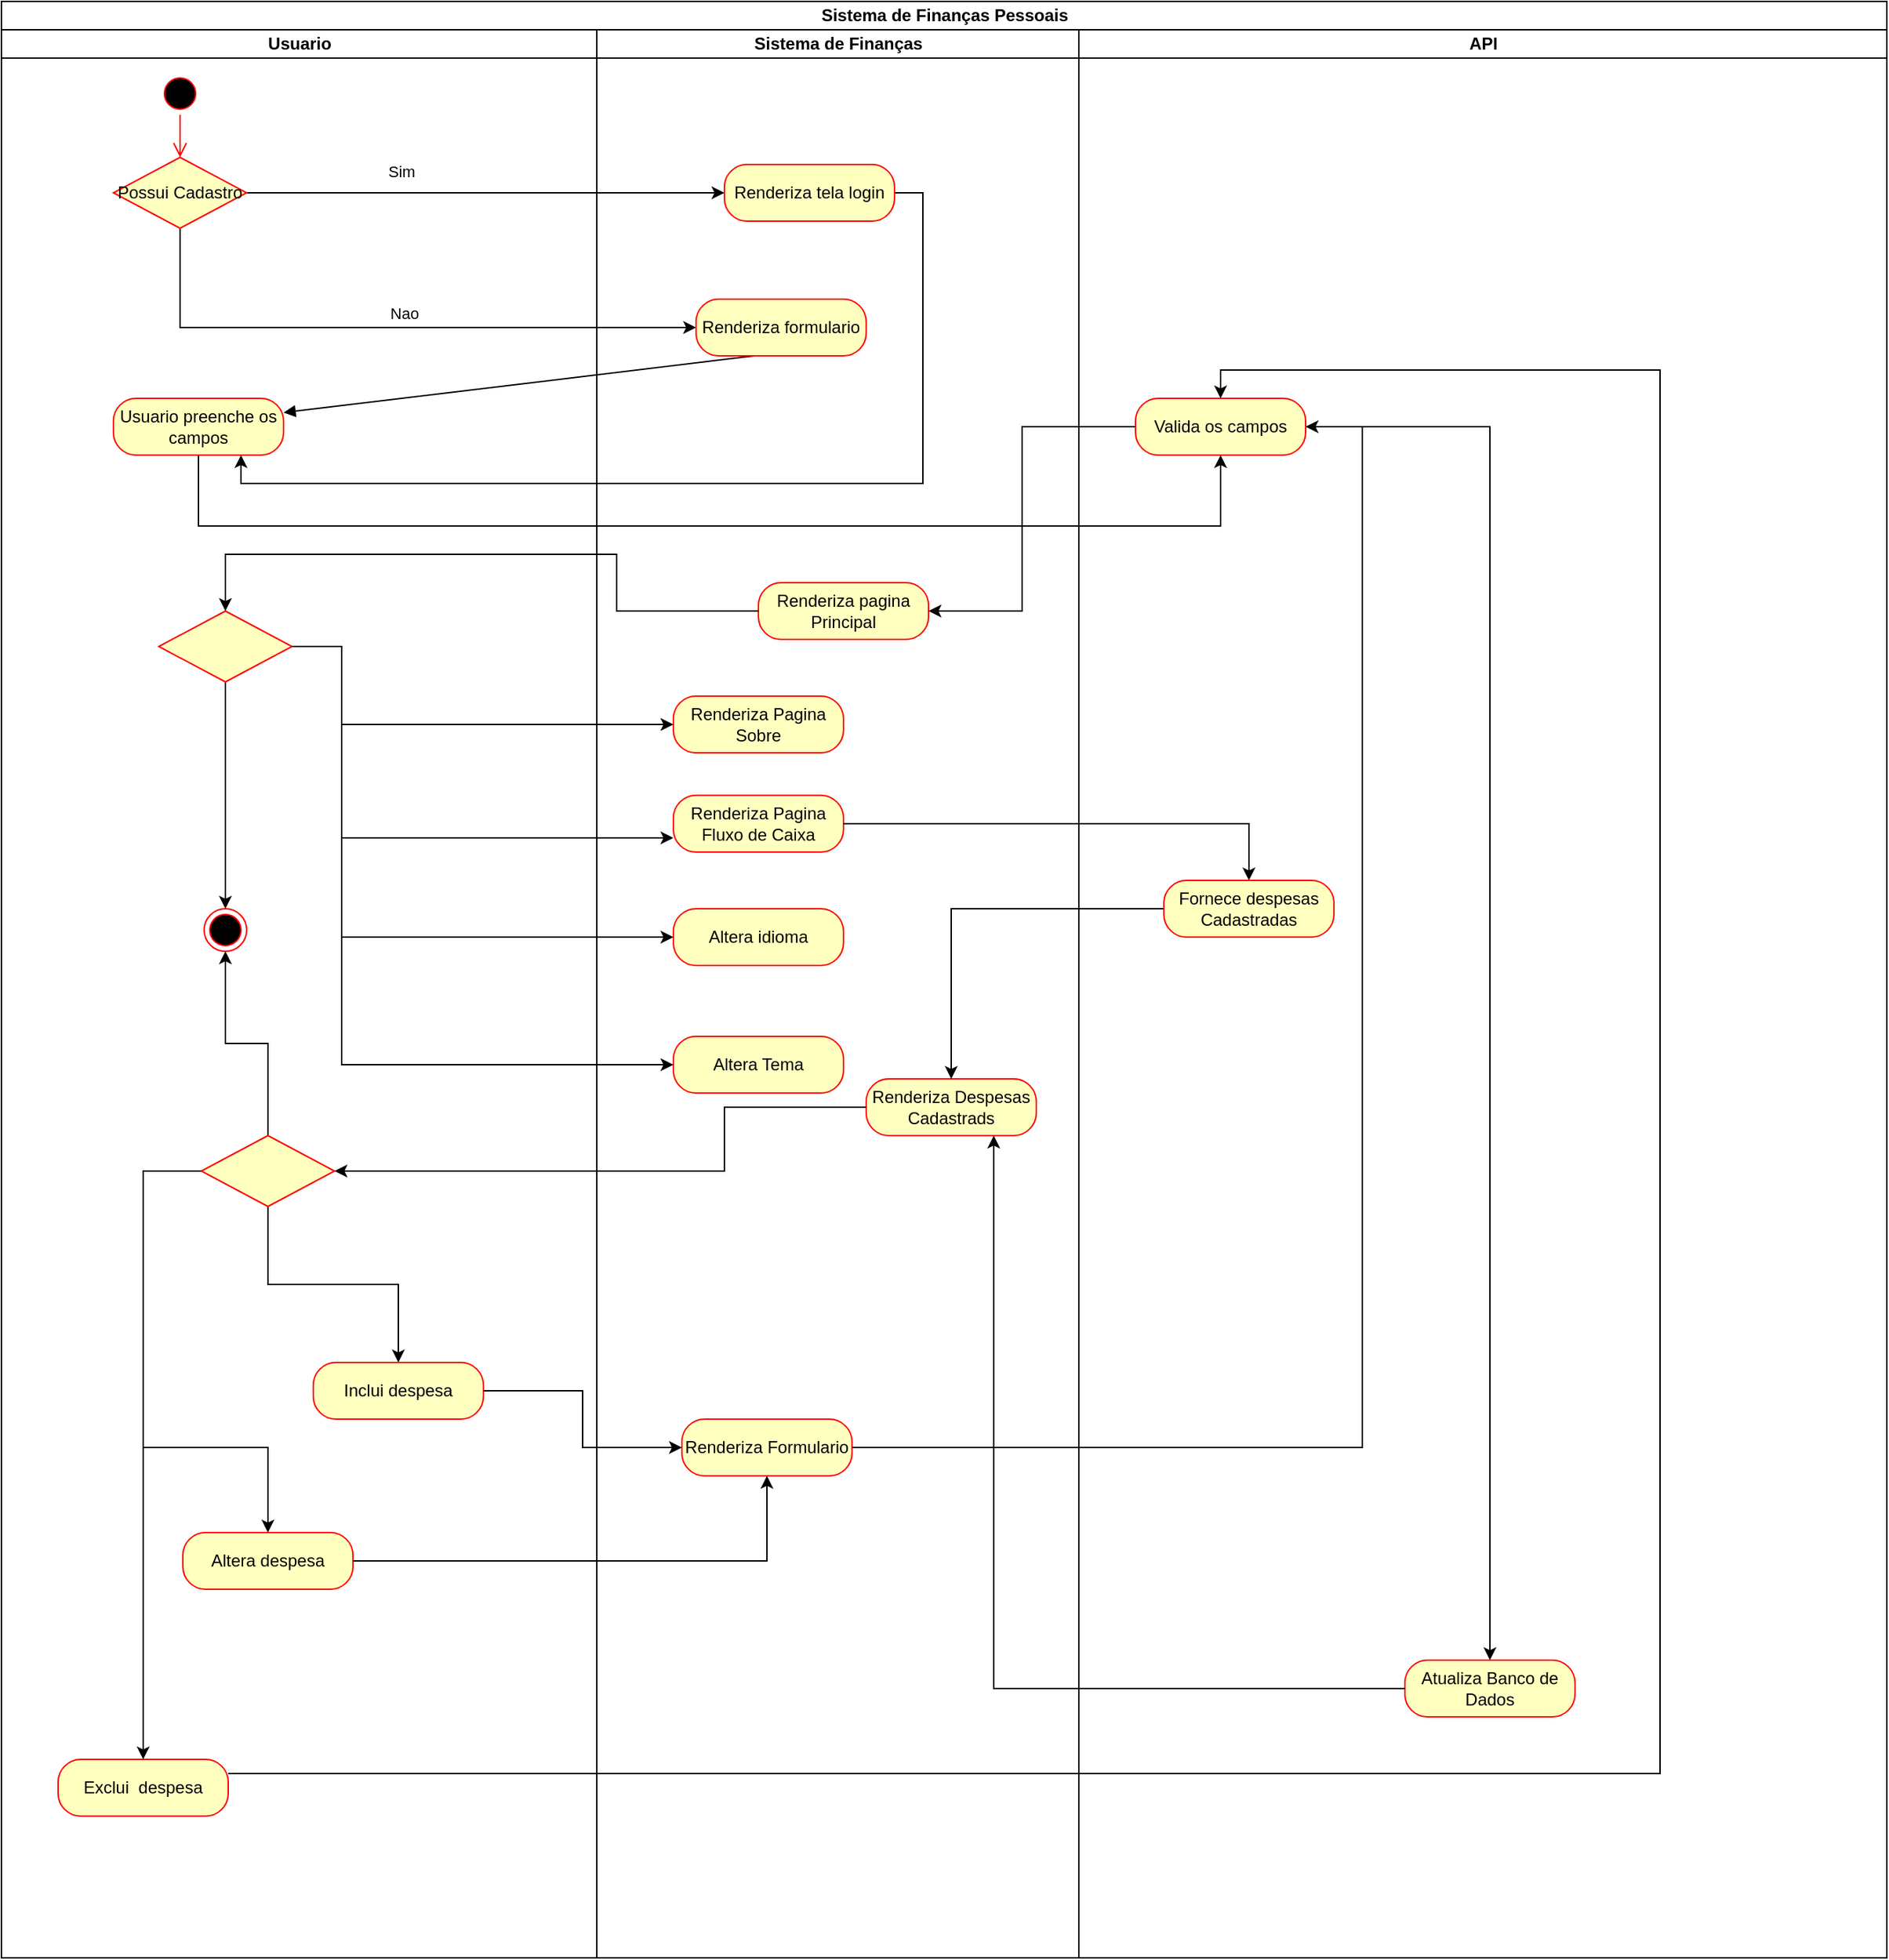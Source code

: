 <mxfile version="13.1.14" type="device"><diagram id="MltDcvICyytDoXgS4gsB" name="Page-1"><mxGraphModel dx="1094" dy="747" grid="1" gridSize="10" guides="1" tooltips="1" connect="1" arrows="1" fold="1" page="1" pageScale="1" pageWidth="827" pageHeight="1169" math="0" shadow="0"><root><mxCell id="0"/><mxCell id="1" parent="0"/><mxCell id="fEoarmlSWMrvtzrIugMK-1" value="Sistema de Finanças Pessoais" style="swimlane;html=1;childLayout=stackLayout;resizeParent=1;resizeParentMax=0;startSize=20;aspect=fixed;" vertex="1" parent="1"><mxGeometry x="40" y="60" width="1330" height="1380" as="geometry"/></mxCell><mxCell id="fEoarmlSWMrvtzrIugMK-49" value="Nao" style="edgeStyle=orthogonalEdgeStyle;rounded=0;orthogonalLoop=1;jettySize=auto;html=1;entryX=0;entryY=0.5;entryDx=0;entryDy=0;exitX=0.5;exitY=1;exitDx=0;exitDy=0;" edge="1" parent="fEoarmlSWMrvtzrIugMK-1" source="fEoarmlSWMrvtzrIugMK-41" target="fEoarmlSWMrvtzrIugMK-47"><mxGeometry x="0.051" y="10" relative="1" as="geometry"><mxPoint as="offset"/></mxGeometry></mxCell><mxCell id="fEoarmlSWMrvtzrIugMK-52" value="" style="html=1;verticalAlign=bottom;endArrow=block;entryX=1;entryY=0.25;entryDx=0;entryDy=0;exitX=0.342;exitY=1;exitDx=0;exitDy=0;exitPerimeter=0;" edge="1" parent="fEoarmlSWMrvtzrIugMK-1" source="fEoarmlSWMrvtzrIugMK-47" target="fEoarmlSWMrvtzrIugMK-50"><mxGeometry width="80" relative="1" as="geometry"><mxPoint x="280" y="150" as="sourcePoint"/><mxPoint x="360" y="150" as="targetPoint"/></mxGeometry></mxCell><mxCell id="fEoarmlSWMrvtzrIugMK-54" value="Sim" style="edgeStyle=orthogonalEdgeStyle;rounded=0;orthogonalLoop=1;jettySize=auto;html=1;entryX=0;entryY=0.5;entryDx=0;entryDy=0;" edge="1" parent="fEoarmlSWMrvtzrIugMK-1" source="fEoarmlSWMrvtzrIugMK-41" target="fEoarmlSWMrvtzrIugMK-53"><mxGeometry x="-0.356" y="15" relative="1" as="geometry"><mxPoint as="offset"/></mxGeometry></mxCell><mxCell id="fEoarmlSWMrvtzrIugMK-56" style="edgeStyle=orthogonalEdgeStyle;rounded=0;orthogonalLoop=1;jettySize=auto;html=1;entryX=0.75;entryY=1;entryDx=0;entryDy=0;" edge="1" parent="fEoarmlSWMrvtzrIugMK-1" source="fEoarmlSWMrvtzrIugMK-53" target="fEoarmlSWMrvtzrIugMK-50"><mxGeometry relative="1" as="geometry"><Array as="points"><mxPoint x="650" y="135"/><mxPoint x="650" y="340"/><mxPoint x="169" y="340"/></Array></mxGeometry></mxCell><mxCell id="fEoarmlSWMrvtzrIugMK-58" style="edgeStyle=orthogonalEdgeStyle;rounded=0;orthogonalLoop=1;jettySize=auto;html=1;entryX=0.5;entryY=1;entryDx=0;entryDy=0;" edge="1" parent="fEoarmlSWMrvtzrIugMK-1" source="fEoarmlSWMrvtzrIugMK-50" target="fEoarmlSWMrvtzrIugMK-57"><mxGeometry relative="1" as="geometry"><Array as="points"><mxPoint x="139" y="370"/><mxPoint x="860" y="370"/></Array></mxGeometry></mxCell><mxCell id="fEoarmlSWMrvtzrIugMK-2" value="Usuario" style="swimlane;html=1;startSize=20;" vertex="1" parent="fEoarmlSWMrvtzrIugMK-1"><mxGeometry y="20" width="420" height="1360" as="geometry"/></mxCell><mxCell id="fEoarmlSWMrvtzrIugMK-107" value="Exclui&amp;nbsp; despesa" style="rounded=1;whiteSpace=wrap;html=1;arcSize=40;fontColor=#000000;fillColor=#ffffc0;strokeColor=#ff0000;" vertex="1" parent="fEoarmlSWMrvtzrIugMK-2"><mxGeometry x="40" y="1220" width="120" height="40" as="geometry"/></mxCell><mxCell id="fEoarmlSWMrvtzrIugMK-5" value="" style="ellipse;html=1;shape=startState;fillColor=#000000;strokeColor=#ff0000;" vertex="1" parent="fEoarmlSWMrvtzrIugMK-2"><mxGeometry x="111" y="30" width="30" height="30" as="geometry"/></mxCell><mxCell id="fEoarmlSWMrvtzrIugMK-6" value="" style="edgeStyle=orthogonalEdgeStyle;html=1;verticalAlign=bottom;endArrow=open;endSize=8;strokeColor=#ff0000;entryX=0.5;entryY=0;entryDx=0;entryDy=0;" edge="1" source="fEoarmlSWMrvtzrIugMK-5" parent="fEoarmlSWMrvtzrIugMK-2" target="fEoarmlSWMrvtzrIugMK-41"><mxGeometry relative="1" as="geometry"><mxPoint x="126" y="100" as="targetPoint"/></mxGeometry></mxCell><mxCell id="fEoarmlSWMrvtzrIugMK-41" value="Possui Cadastro" style="rhombus;whiteSpace=wrap;html=1;fillColor=#ffffc0;strokeColor=#ff0000;" vertex="1" parent="fEoarmlSWMrvtzrIugMK-2"><mxGeometry x="79" y="90" width="94" height="50" as="geometry"/></mxCell><mxCell id="fEoarmlSWMrvtzrIugMK-50" value="Usuario preenche os campos" style="rounded=1;whiteSpace=wrap;html=1;arcSize=40;fontColor=#000000;fillColor=#ffffc0;strokeColor=#ff0000;" vertex="1" parent="fEoarmlSWMrvtzrIugMK-2"><mxGeometry x="79" y="260" width="120" height="40" as="geometry"/></mxCell><mxCell id="fEoarmlSWMrvtzrIugMK-127" style="edgeStyle=orthogonalEdgeStyle;rounded=0;orthogonalLoop=1;jettySize=auto;html=1;entryX=0.5;entryY=0;entryDx=0;entryDy=0;" edge="1" parent="fEoarmlSWMrvtzrIugMK-2" source="fEoarmlSWMrvtzrIugMK-79" target="fEoarmlSWMrvtzrIugMK-91"><mxGeometry relative="1" as="geometry"/></mxCell><mxCell id="fEoarmlSWMrvtzrIugMK-79" value="" style="rhombus;whiteSpace=wrap;html=1;fillColor=#ffffc0;strokeColor=#ff0000;" vertex="1" parent="fEoarmlSWMrvtzrIugMK-2"><mxGeometry x="111" y="410" width="94" height="50" as="geometry"/></mxCell><mxCell id="fEoarmlSWMrvtzrIugMK-111" style="edgeStyle=orthogonalEdgeStyle;rounded=0;orthogonalLoop=1;jettySize=auto;html=1;entryX=0.5;entryY=0;entryDx=0;entryDy=0;" edge="1" parent="fEoarmlSWMrvtzrIugMK-2" source="fEoarmlSWMrvtzrIugMK-102" target="fEoarmlSWMrvtzrIugMK-105"><mxGeometry relative="1" as="geometry"><Array as="points"><mxPoint x="100" y="805"/><mxPoint x="100" y="1000"/><mxPoint x="188" y="1000"/></Array></mxGeometry></mxCell><mxCell id="fEoarmlSWMrvtzrIugMK-91" value="" style="ellipse;html=1;shape=endState;fillColor=#000000;strokeColor=#ff0000;" vertex="1" parent="fEoarmlSWMrvtzrIugMK-2"><mxGeometry x="143" y="620" width="30" height="30" as="geometry"/></mxCell><mxCell id="fEoarmlSWMrvtzrIugMK-105" value="Altera despesa" style="rounded=1;whiteSpace=wrap;html=1;arcSize=40;fontColor=#000000;fillColor=#ffffc0;strokeColor=#ff0000;" vertex="1" parent="fEoarmlSWMrvtzrIugMK-2"><mxGeometry x="128" y="1060" width="120" height="40" as="geometry"/></mxCell><mxCell id="fEoarmlSWMrvtzrIugMK-124" style="edgeStyle=orthogonalEdgeStyle;rounded=0;orthogonalLoop=1;jettySize=auto;html=1;entryX=0.5;entryY=0;entryDx=0;entryDy=0;" edge="1" parent="fEoarmlSWMrvtzrIugMK-2" source="fEoarmlSWMrvtzrIugMK-102" target="fEoarmlSWMrvtzrIugMK-123"><mxGeometry relative="1" as="geometry"/></mxCell><mxCell id="fEoarmlSWMrvtzrIugMK-126" style="edgeStyle=orthogonalEdgeStyle;rounded=0;orthogonalLoop=1;jettySize=auto;html=1;entryX=0.5;entryY=1;entryDx=0;entryDy=0;" edge="1" parent="fEoarmlSWMrvtzrIugMK-2" source="fEoarmlSWMrvtzrIugMK-102" target="fEoarmlSWMrvtzrIugMK-91"><mxGeometry relative="1" as="geometry"/></mxCell><mxCell id="fEoarmlSWMrvtzrIugMK-102" value="" style="rhombus;whiteSpace=wrap;html=1;fillColor=#ffffc0;strokeColor=#ff0000;" vertex="1" parent="fEoarmlSWMrvtzrIugMK-2"><mxGeometry x="141" y="780" width="94" height="50" as="geometry"/></mxCell><mxCell id="fEoarmlSWMrvtzrIugMK-110" style="edgeStyle=orthogonalEdgeStyle;rounded=0;orthogonalLoop=1;jettySize=auto;html=1;" edge="1" parent="fEoarmlSWMrvtzrIugMK-2" source="fEoarmlSWMrvtzrIugMK-102" target="fEoarmlSWMrvtzrIugMK-107"><mxGeometry relative="1" as="geometry"><Array as="points"><mxPoint x="100" y="805"/></Array></mxGeometry></mxCell><mxCell id="fEoarmlSWMrvtzrIugMK-123" value="Inclui despesa" style="rounded=1;whiteSpace=wrap;html=1;arcSize=40;fontColor=#000000;fillColor=#ffffc0;strokeColor=#ff0000;" vertex="1" parent="fEoarmlSWMrvtzrIugMK-2"><mxGeometry x="220" y="940" width="120" height="40" as="geometry"/></mxCell><mxCell id="fEoarmlSWMrvtzrIugMK-3" value="Sistema de Finanças" style="swimlane;html=1;startSize=20;" vertex="1" parent="fEoarmlSWMrvtzrIugMK-1"><mxGeometry x="420" y="20" width="340" height="1360" as="geometry"/></mxCell><mxCell id="fEoarmlSWMrvtzrIugMK-83" value="Renderiza Pagina Sobre" style="rounded=1;whiteSpace=wrap;html=1;arcSize=40;fontColor=#000000;fillColor=#ffffc0;strokeColor=#ff0000;" vertex="1" parent="fEoarmlSWMrvtzrIugMK-3"><mxGeometry x="54" y="470" width="120" height="40" as="geometry"/></mxCell><mxCell id="fEoarmlSWMrvtzrIugMK-85" value="Altera idioma" style="rounded=1;whiteSpace=wrap;html=1;arcSize=40;fontColor=#000000;fillColor=#ffffc0;strokeColor=#ff0000;" vertex="1" parent="fEoarmlSWMrvtzrIugMK-3"><mxGeometry x="54" y="620" width="120" height="40" as="geometry"/></mxCell><mxCell id="fEoarmlSWMrvtzrIugMK-84" value="Renderiza Pagina Fluxo de Caixa" style="rounded=1;whiteSpace=wrap;html=1;arcSize=40;fontColor=#000000;fillColor=#ffffc0;strokeColor=#ff0000;" vertex="1" parent="fEoarmlSWMrvtzrIugMK-3"><mxGeometry x="54" y="540" width="120" height="40" as="geometry"/></mxCell><mxCell id="fEoarmlSWMrvtzrIugMK-86" value="Altera Tema" style="rounded=1;whiteSpace=wrap;html=1;arcSize=40;fontColor=#000000;fillColor=#ffffc0;strokeColor=#ff0000;" vertex="1" parent="fEoarmlSWMrvtzrIugMK-3"><mxGeometry x="54" y="710" width="120" height="40" as="geometry"/></mxCell><mxCell id="fEoarmlSWMrvtzrIugMK-47" value="Renderiza formulario" style="rounded=1;whiteSpace=wrap;html=1;arcSize=40;fontColor=#000000;fillColor=#ffffc0;strokeColor=#ff0000;" vertex="1" parent="fEoarmlSWMrvtzrIugMK-3"><mxGeometry x="70" y="190" width="120" height="40" as="geometry"/></mxCell><mxCell id="fEoarmlSWMrvtzrIugMK-112" value="Renderiza Formulario" style="rounded=1;whiteSpace=wrap;html=1;arcSize=40;fontColor=#000000;fillColor=#ffffc0;strokeColor=#ff0000;" vertex="1" parent="fEoarmlSWMrvtzrIugMK-3"><mxGeometry x="60" y="980" width="120" height="40" as="geometry"/></mxCell><mxCell id="fEoarmlSWMrvtzrIugMK-53" value="Renderiza tela login" style="rounded=1;whiteSpace=wrap;html=1;arcSize=40;fontColor=#000000;fillColor=#ffffc0;strokeColor=#ff0000;" vertex="1" parent="fEoarmlSWMrvtzrIugMK-3"><mxGeometry x="90" y="95" width="120" height="40" as="geometry"/></mxCell><mxCell id="fEoarmlSWMrvtzrIugMK-59" value="Renderiza pagina Principal" style="rounded=1;whiteSpace=wrap;html=1;arcSize=40;fontColor=#000000;fillColor=#ffffc0;strokeColor=#ff0000;" vertex="1" parent="fEoarmlSWMrvtzrIugMK-3"><mxGeometry x="114" y="390" width="120" height="40" as="geometry"/></mxCell><mxCell id="fEoarmlSWMrvtzrIugMK-97" value="Renderiza Despesas Cadastrads" style="rounded=1;whiteSpace=wrap;html=1;arcSize=40;fontColor=#000000;fillColor=#ffffc0;strokeColor=#ff0000;" vertex="1" parent="fEoarmlSWMrvtzrIugMK-3"><mxGeometry x="190" y="740" width="120" height="40" as="geometry"/></mxCell><mxCell id="fEoarmlSWMrvtzrIugMK-78" style="edgeStyle=orthogonalEdgeStyle;rounded=0;orthogonalLoop=1;jettySize=auto;html=1;entryX=1;entryY=0.5;entryDx=0;entryDy=0;" edge="1" parent="fEoarmlSWMrvtzrIugMK-1" source="fEoarmlSWMrvtzrIugMK-57" target="fEoarmlSWMrvtzrIugMK-59"><mxGeometry relative="1" as="geometry"><Array as="points"><mxPoint x="720" y="430"/></Array></mxGeometry></mxCell><mxCell id="fEoarmlSWMrvtzrIugMK-80" style="edgeStyle=orthogonalEdgeStyle;rounded=0;orthogonalLoop=1;jettySize=auto;html=1;entryX=0.5;entryY=0;entryDx=0;entryDy=0;" edge="1" parent="fEoarmlSWMrvtzrIugMK-1" source="fEoarmlSWMrvtzrIugMK-59" target="fEoarmlSWMrvtzrIugMK-79"><mxGeometry relative="1" as="geometry"><Array as="points"><mxPoint x="434" y="390"/><mxPoint x="158" y="390"/></Array></mxGeometry></mxCell><mxCell id="fEoarmlSWMrvtzrIugMK-87" style="edgeStyle=orthogonalEdgeStyle;rounded=0;orthogonalLoop=1;jettySize=auto;html=1;entryX=0;entryY=0.5;entryDx=0;entryDy=0;" edge="1" parent="fEoarmlSWMrvtzrIugMK-1" source="fEoarmlSWMrvtzrIugMK-79" target="fEoarmlSWMrvtzrIugMK-83"><mxGeometry relative="1" as="geometry"><Array as="points"><mxPoint x="240" y="455"/><mxPoint x="240" y="510"/></Array></mxGeometry></mxCell><mxCell id="fEoarmlSWMrvtzrIugMK-88" style="edgeStyle=orthogonalEdgeStyle;rounded=0;orthogonalLoop=1;jettySize=auto;html=1;entryX=0;entryY=0.75;entryDx=0;entryDy=0;" edge="1" parent="fEoarmlSWMrvtzrIugMK-1" source="fEoarmlSWMrvtzrIugMK-79" target="fEoarmlSWMrvtzrIugMK-84"><mxGeometry relative="1" as="geometry"><Array as="points"><mxPoint x="240" y="455"/><mxPoint x="240" y="590"/></Array></mxGeometry></mxCell><mxCell id="fEoarmlSWMrvtzrIugMK-89" style="edgeStyle=orthogonalEdgeStyle;rounded=0;orthogonalLoop=1;jettySize=auto;html=1;entryX=0;entryY=0.5;entryDx=0;entryDy=0;" edge="1" parent="fEoarmlSWMrvtzrIugMK-1" source="fEoarmlSWMrvtzrIugMK-79" target="fEoarmlSWMrvtzrIugMK-85"><mxGeometry relative="1" as="geometry"><Array as="points"><mxPoint x="240" y="455"/><mxPoint x="240" y="660"/></Array></mxGeometry></mxCell><mxCell id="fEoarmlSWMrvtzrIugMK-90" style="edgeStyle=orthogonalEdgeStyle;rounded=0;orthogonalLoop=1;jettySize=auto;html=1;entryX=0;entryY=0.5;entryDx=0;entryDy=0;" edge="1" parent="fEoarmlSWMrvtzrIugMK-1" source="fEoarmlSWMrvtzrIugMK-79" target="fEoarmlSWMrvtzrIugMK-86"><mxGeometry relative="1" as="geometry"><Array as="points"><mxPoint x="240" y="455"/><mxPoint x="240" y="750"/></Array></mxGeometry></mxCell><mxCell id="fEoarmlSWMrvtzrIugMK-96" value="" style="edgeStyle=orthogonalEdgeStyle;rounded=0;orthogonalLoop=1;jettySize=auto;html=1;" edge="1" parent="fEoarmlSWMrvtzrIugMK-1" source="fEoarmlSWMrvtzrIugMK-84" target="fEoarmlSWMrvtzrIugMK-95"><mxGeometry relative="1" as="geometry"/></mxCell><mxCell id="fEoarmlSWMrvtzrIugMK-98" value="" style="edgeStyle=orthogonalEdgeStyle;rounded=0;orthogonalLoop=1;jettySize=auto;html=1;" edge="1" parent="fEoarmlSWMrvtzrIugMK-1" source="fEoarmlSWMrvtzrIugMK-95" target="fEoarmlSWMrvtzrIugMK-97"><mxGeometry relative="1" as="geometry"/></mxCell><mxCell id="fEoarmlSWMrvtzrIugMK-103" style="edgeStyle=orthogonalEdgeStyle;rounded=0;orthogonalLoop=1;jettySize=auto;html=1;entryX=1;entryY=0.5;entryDx=0;entryDy=0;" edge="1" parent="fEoarmlSWMrvtzrIugMK-1" source="fEoarmlSWMrvtzrIugMK-97" target="fEoarmlSWMrvtzrIugMK-102"><mxGeometry relative="1" as="geometry"><Array as="points"><mxPoint x="510" y="825"/></Array></mxGeometry></mxCell><mxCell id="fEoarmlSWMrvtzrIugMK-113" value="" style="edgeStyle=orthogonalEdgeStyle;rounded=0;orthogonalLoop=1;jettySize=auto;html=1;" edge="1" parent="fEoarmlSWMrvtzrIugMK-1" source="fEoarmlSWMrvtzrIugMK-105" target="fEoarmlSWMrvtzrIugMK-112"><mxGeometry relative="1" as="geometry"/></mxCell><mxCell id="fEoarmlSWMrvtzrIugMK-4" value="API" style="swimlane;html=1;startSize=20;" vertex="1" parent="fEoarmlSWMrvtzrIugMK-1"><mxGeometry x="760" y="20" width="570" height="1360" as="geometry"/></mxCell><mxCell id="fEoarmlSWMrvtzrIugMK-118" style="edgeStyle=orthogonalEdgeStyle;rounded=0;orthogonalLoop=1;jettySize=auto;html=1;" edge="1" parent="fEoarmlSWMrvtzrIugMK-4" source="fEoarmlSWMrvtzrIugMK-57" target="fEoarmlSWMrvtzrIugMK-116"><mxGeometry relative="1" as="geometry"/></mxCell><mxCell id="fEoarmlSWMrvtzrIugMK-57" value="Valida os campos" style="rounded=1;whiteSpace=wrap;html=1;arcSize=40;fontColor=#000000;fillColor=#ffffc0;strokeColor=#ff0000;" vertex="1" parent="fEoarmlSWMrvtzrIugMK-4"><mxGeometry x="40" y="260" width="120" height="40" as="geometry"/></mxCell><mxCell id="fEoarmlSWMrvtzrIugMK-95" value="Fornece despesas Cadastradas" style="rounded=1;whiteSpace=wrap;html=1;arcSize=40;fontColor=#000000;fillColor=#ffffc0;strokeColor=#ff0000;" vertex="1" parent="fEoarmlSWMrvtzrIugMK-4"><mxGeometry x="60" y="600" width="120" height="40" as="geometry"/></mxCell><mxCell id="fEoarmlSWMrvtzrIugMK-116" value="Atualiza Banco de Dados" style="rounded=1;whiteSpace=wrap;html=1;arcSize=40;fontColor=#000000;fillColor=#ffffc0;strokeColor=#ff0000;" vertex="1" parent="fEoarmlSWMrvtzrIugMK-4"><mxGeometry x="230" y="1150" width="120" height="40" as="geometry"/></mxCell><mxCell id="fEoarmlSWMrvtzrIugMK-115" value="" style="edgeStyle=orthogonalEdgeStyle;rounded=0;orthogonalLoop=1;jettySize=auto;html=1;entryX=1;entryY=0.5;entryDx=0;entryDy=0;" edge="1" parent="fEoarmlSWMrvtzrIugMK-1" source="fEoarmlSWMrvtzrIugMK-112" target="fEoarmlSWMrvtzrIugMK-57"><mxGeometry relative="1" as="geometry"><mxPoint x="640" y="1020" as="targetPoint"/><Array as="points"><mxPoint x="960" y="1020"/><mxPoint x="960" y="300"/></Array></mxGeometry></mxCell><mxCell id="fEoarmlSWMrvtzrIugMK-120" value="" style="edgeStyle=orthogonalEdgeStyle;rounded=0;orthogonalLoop=1;jettySize=auto;html=1;entryX=0.75;entryY=1;entryDx=0;entryDy=0;" edge="1" parent="fEoarmlSWMrvtzrIugMK-1" source="fEoarmlSWMrvtzrIugMK-116" target="fEoarmlSWMrvtzrIugMK-97"><mxGeometry relative="1" as="geometry"><mxPoint x="450" y="1149.0" as="targetPoint"/></mxGeometry></mxCell><mxCell id="fEoarmlSWMrvtzrIugMK-121" style="edgeStyle=orthogonalEdgeStyle;rounded=0;orthogonalLoop=1;jettySize=auto;html=1;entryX=0.5;entryY=0;entryDx=0;entryDy=0;" edge="1" parent="fEoarmlSWMrvtzrIugMK-1" source="fEoarmlSWMrvtzrIugMK-107" target="fEoarmlSWMrvtzrIugMK-57"><mxGeometry relative="1" as="geometry"><Array as="points"><mxPoint x="1170" y="1250"/><mxPoint x="1170" y="260"/><mxPoint x="860" y="260"/></Array></mxGeometry></mxCell><mxCell id="fEoarmlSWMrvtzrIugMK-125" style="edgeStyle=orthogonalEdgeStyle;rounded=0;orthogonalLoop=1;jettySize=auto;html=1;entryX=0;entryY=0.5;entryDx=0;entryDy=0;" edge="1" parent="fEoarmlSWMrvtzrIugMK-1" source="fEoarmlSWMrvtzrIugMK-123" target="fEoarmlSWMrvtzrIugMK-112"><mxGeometry relative="1" as="geometry"/></mxCell></root></mxGraphModel></diagram></mxfile>